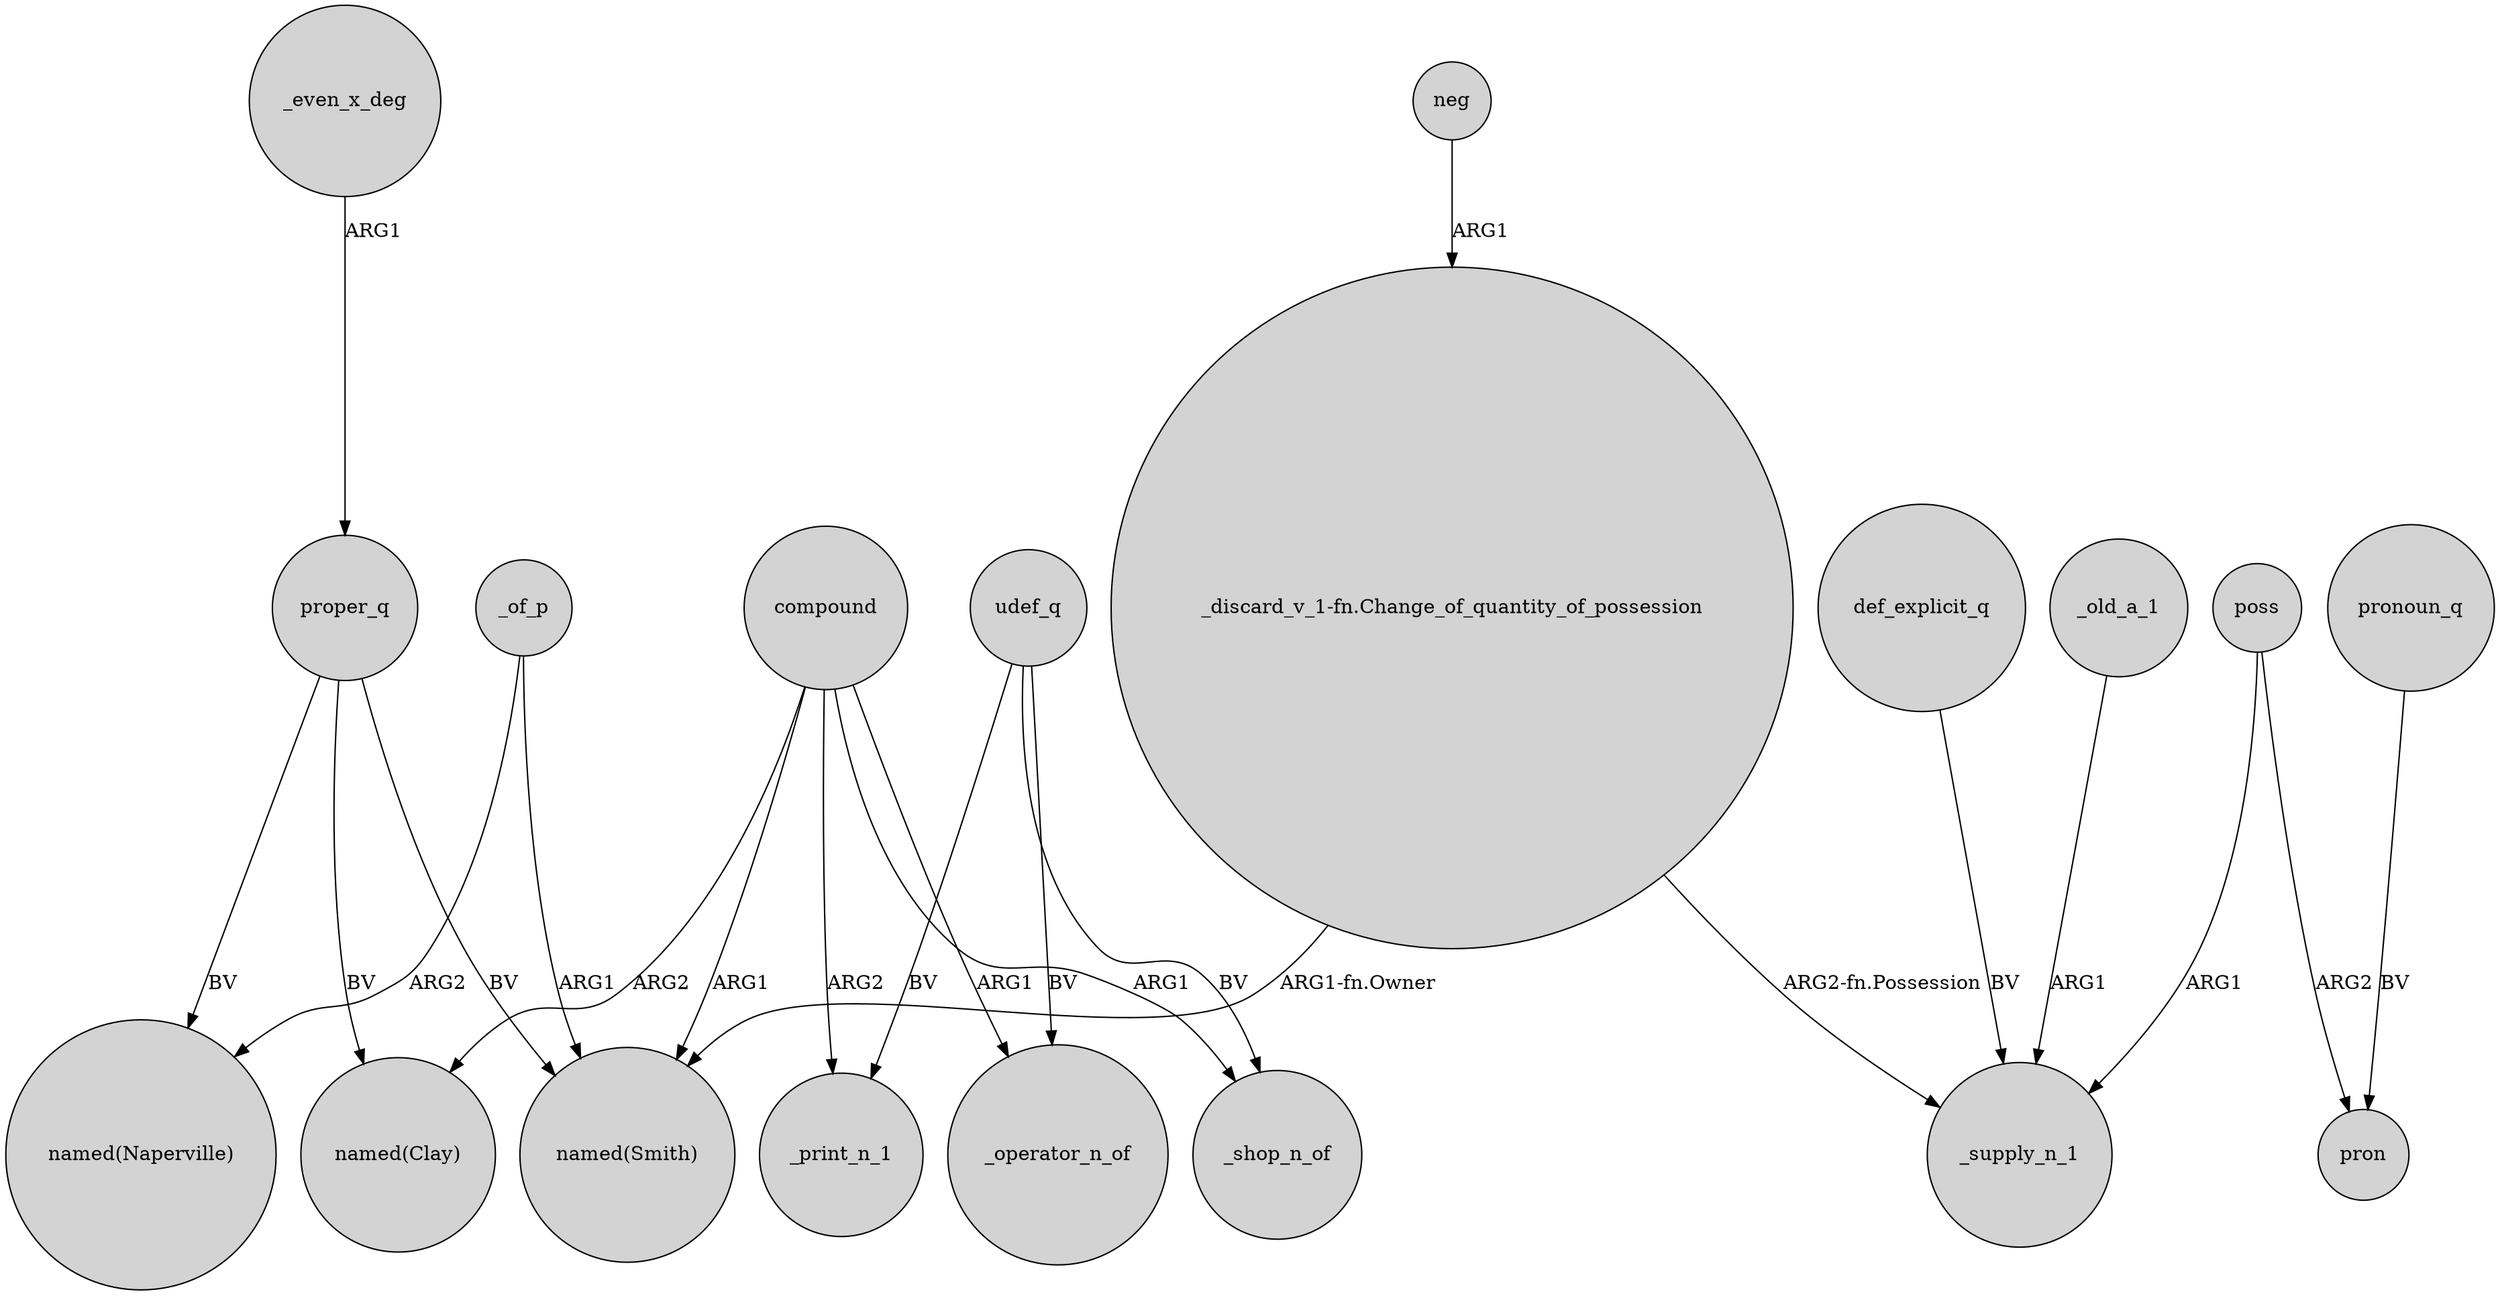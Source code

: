 digraph {
	node [shape=circle style=filled]
	proper_q -> "named(Smith)" [label=BV]
	udef_q -> _shop_n_of [label=BV]
	neg -> "_discard_v_1-fn.Change_of_quantity_of_possession" [label=ARG1]
	compound -> _print_n_1 [label=ARG2]
	_old_a_1 -> _supply_n_1 [label=ARG1]
	_even_x_deg -> proper_q [label=ARG1]
	compound -> "named(Smith)" [label=ARG1]
	"_discard_v_1-fn.Change_of_quantity_of_possession" -> "named(Smith)" [label="ARG1-fn.Owner"]
	_of_p -> "named(Smith)" [label=ARG1]
	pronoun_q -> pron [label=BV]
	poss -> pron [label=ARG2]
	compound -> _shop_n_of [label=ARG1]
	proper_q -> "named(Naperville)" [label=BV]
	udef_q -> _print_n_1 [label=BV]
	def_explicit_q -> _supply_n_1 [label=BV]
	poss -> _supply_n_1 [label=ARG1]
	"_discard_v_1-fn.Change_of_quantity_of_possession" -> _supply_n_1 [label="ARG2-fn.Possession"]
	compound -> "named(Clay)" [label=ARG2]
	udef_q -> _operator_n_of [label=BV]
	compound -> _operator_n_of [label=ARG1]
	proper_q -> "named(Clay)" [label=BV]
	_of_p -> "named(Naperville)" [label=ARG2]
}
